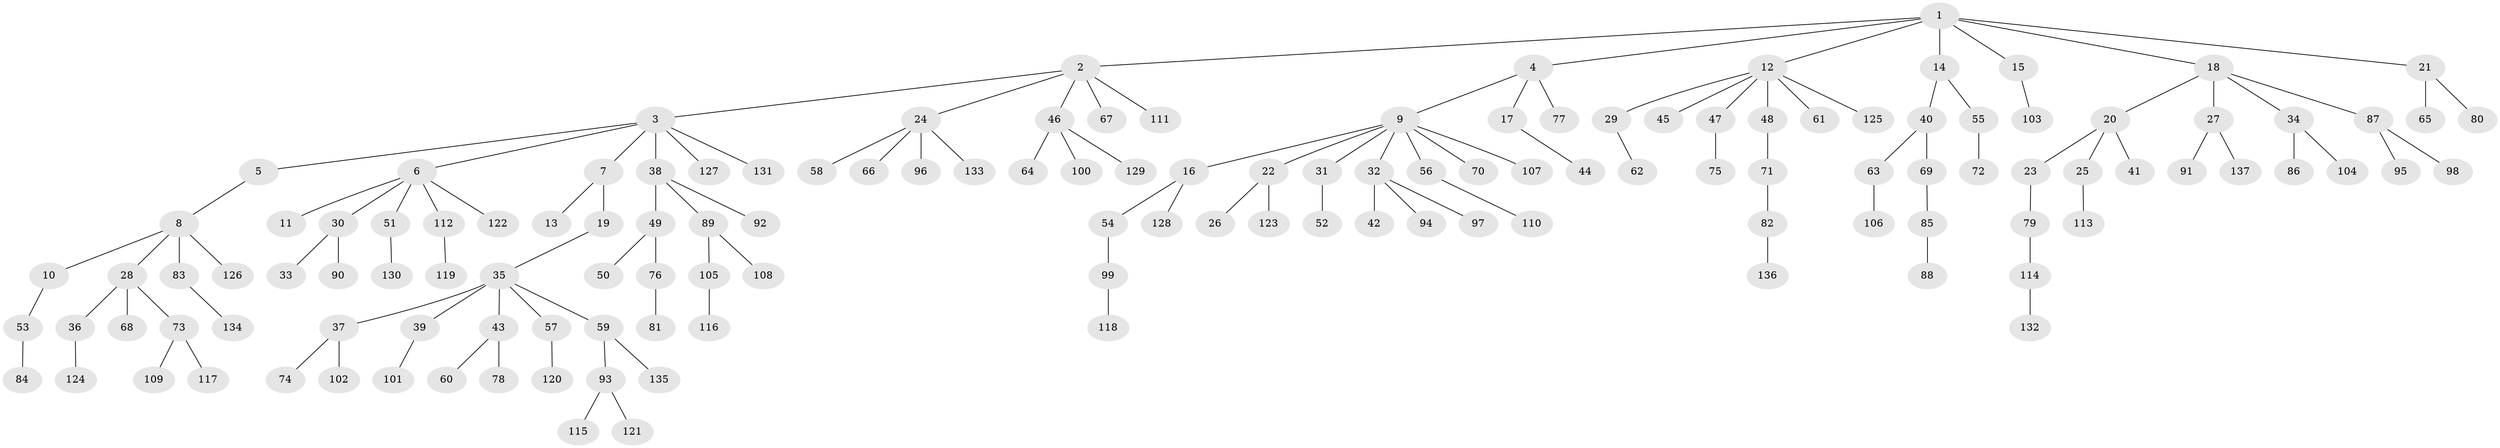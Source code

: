 // coarse degree distribution, {8: 0.014492753623188406, 5: 0.028985507246376812, 2: 0.2898550724637681, 6: 0.043478260869565216, 1: 0.5217391304347826, 4: 0.043478260869565216, 3: 0.057971014492753624}
// Generated by graph-tools (version 1.1) at 2025/37/03/04/25 23:37:29]
// undirected, 137 vertices, 136 edges
graph export_dot {
  node [color=gray90,style=filled];
  1;
  2;
  3;
  4;
  5;
  6;
  7;
  8;
  9;
  10;
  11;
  12;
  13;
  14;
  15;
  16;
  17;
  18;
  19;
  20;
  21;
  22;
  23;
  24;
  25;
  26;
  27;
  28;
  29;
  30;
  31;
  32;
  33;
  34;
  35;
  36;
  37;
  38;
  39;
  40;
  41;
  42;
  43;
  44;
  45;
  46;
  47;
  48;
  49;
  50;
  51;
  52;
  53;
  54;
  55;
  56;
  57;
  58;
  59;
  60;
  61;
  62;
  63;
  64;
  65;
  66;
  67;
  68;
  69;
  70;
  71;
  72;
  73;
  74;
  75;
  76;
  77;
  78;
  79;
  80;
  81;
  82;
  83;
  84;
  85;
  86;
  87;
  88;
  89;
  90;
  91;
  92;
  93;
  94;
  95;
  96;
  97;
  98;
  99;
  100;
  101;
  102;
  103;
  104;
  105;
  106;
  107;
  108;
  109;
  110;
  111;
  112;
  113;
  114;
  115;
  116;
  117;
  118;
  119;
  120;
  121;
  122;
  123;
  124;
  125;
  126;
  127;
  128;
  129;
  130;
  131;
  132;
  133;
  134;
  135;
  136;
  137;
  1 -- 2;
  1 -- 4;
  1 -- 12;
  1 -- 14;
  1 -- 15;
  1 -- 18;
  1 -- 21;
  2 -- 3;
  2 -- 24;
  2 -- 46;
  2 -- 67;
  2 -- 111;
  3 -- 5;
  3 -- 6;
  3 -- 7;
  3 -- 38;
  3 -- 127;
  3 -- 131;
  4 -- 9;
  4 -- 17;
  4 -- 77;
  5 -- 8;
  6 -- 11;
  6 -- 30;
  6 -- 51;
  6 -- 112;
  6 -- 122;
  7 -- 13;
  7 -- 19;
  8 -- 10;
  8 -- 28;
  8 -- 83;
  8 -- 126;
  9 -- 16;
  9 -- 22;
  9 -- 31;
  9 -- 32;
  9 -- 56;
  9 -- 70;
  9 -- 107;
  10 -- 53;
  12 -- 29;
  12 -- 45;
  12 -- 47;
  12 -- 48;
  12 -- 61;
  12 -- 125;
  14 -- 40;
  14 -- 55;
  15 -- 103;
  16 -- 54;
  16 -- 128;
  17 -- 44;
  18 -- 20;
  18 -- 27;
  18 -- 34;
  18 -- 87;
  19 -- 35;
  20 -- 23;
  20 -- 25;
  20 -- 41;
  21 -- 65;
  21 -- 80;
  22 -- 26;
  22 -- 123;
  23 -- 79;
  24 -- 58;
  24 -- 66;
  24 -- 96;
  24 -- 133;
  25 -- 113;
  27 -- 91;
  27 -- 137;
  28 -- 36;
  28 -- 68;
  28 -- 73;
  29 -- 62;
  30 -- 33;
  30 -- 90;
  31 -- 52;
  32 -- 42;
  32 -- 94;
  32 -- 97;
  34 -- 86;
  34 -- 104;
  35 -- 37;
  35 -- 39;
  35 -- 43;
  35 -- 57;
  35 -- 59;
  36 -- 124;
  37 -- 74;
  37 -- 102;
  38 -- 49;
  38 -- 89;
  38 -- 92;
  39 -- 101;
  40 -- 63;
  40 -- 69;
  43 -- 60;
  43 -- 78;
  46 -- 64;
  46 -- 100;
  46 -- 129;
  47 -- 75;
  48 -- 71;
  49 -- 50;
  49 -- 76;
  51 -- 130;
  53 -- 84;
  54 -- 99;
  55 -- 72;
  56 -- 110;
  57 -- 120;
  59 -- 93;
  59 -- 135;
  63 -- 106;
  69 -- 85;
  71 -- 82;
  73 -- 109;
  73 -- 117;
  76 -- 81;
  79 -- 114;
  82 -- 136;
  83 -- 134;
  85 -- 88;
  87 -- 95;
  87 -- 98;
  89 -- 105;
  89 -- 108;
  93 -- 115;
  93 -- 121;
  99 -- 118;
  105 -- 116;
  112 -- 119;
  114 -- 132;
}
